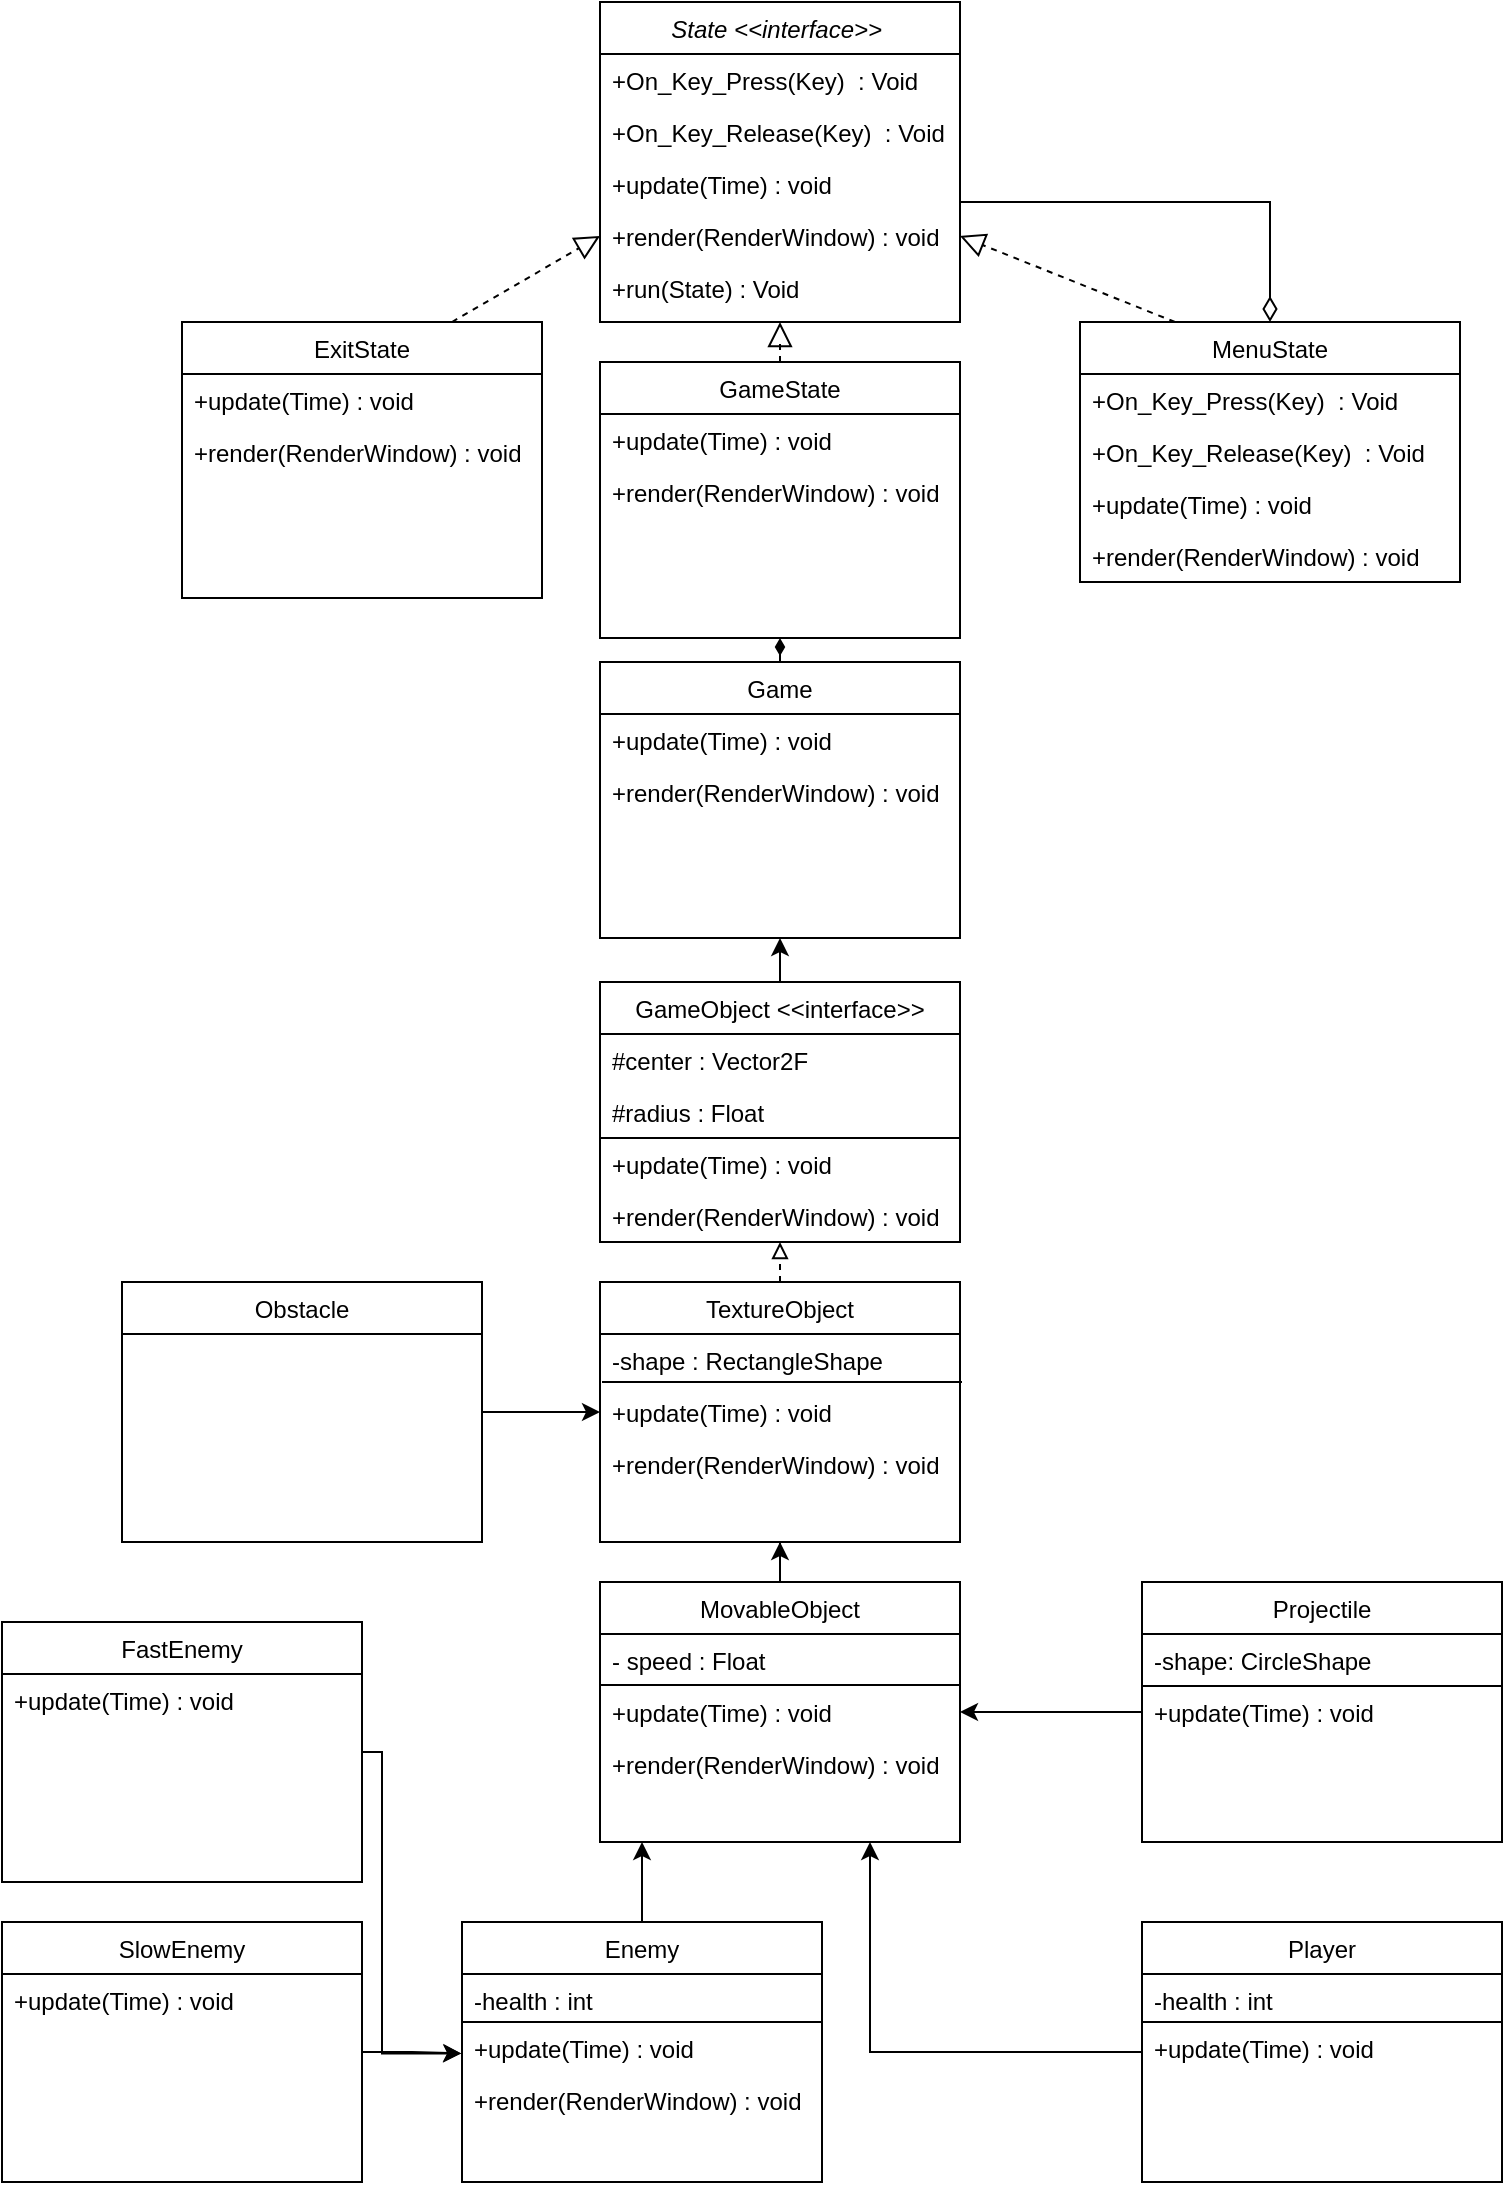 <mxfile version="20.6.0" type="google"><diagram id="C5RBs43oDa-KdzZeNtuy" name="Page-1"><mxGraphModel grid="1" page="1" gridSize="10" guides="1" tooltips="1" connect="1" arrows="1" fold="1" pageScale="1" pageWidth="827" pageHeight="1169" math="0" shadow="0"><root><mxCell id="WIyWlLk6GJQsqaUBKTNV-0"/><mxCell id="WIyWlLk6GJQsqaUBKTNV-1" parent="WIyWlLk6GJQsqaUBKTNV-0"/><mxCell id="4LvzNf4z9PomN2zUOOFV-25" value="State &lt;&lt;interface&gt;&gt; " style="swimlane;fontStyle=2;align=center;verticalAlign=top;childLayout=stackLayout;horizontal=1;startSize=26;horizontalStack=0;resizeParent=1;resizeLast=0;collapsible=1;marginBottom=0;rounded=0;shadow=0;strokeWidth=1;" vertex="1" parent="WIyWlLk6GJQsqaUBKTNV-1"><mxGeometry x="309" y="10" width="180" height="160" as="geometry"><mxRectangle x="230" y="140" width="160" height="26" as="alternateBounds"/></mxGeometry></mxCell><mxCell id="4LvzNf4z9PomN2zUOOFV-26" value="+On_Key_Press(Key)  : Void" style="text;align=left;verticalAlign=top;spacingLeft=4;spacingRight=4;overflow=hidden;rotatable=0;points=[[0,0.5],[1,0.5]];portConstraint=eastwest;" vertex="1" parent="4LvzNf4z9PomN2zUOOFV-25"><mxGeometry y="26" width="180" height="26" as="geometry"/></mxCell><mxCell id="4LvzNf4z9PomN2zUOOFV-27" value="+On_Key_Release(Key)  : Void" style="text;align=left;verticalAlign=top;spacingLeft=4;spacingRight=4;overflow=hidden;rotatable=0;points=[[0,0.5],[1,0.5]];portConstraint=eastwest;rounded=0;shadow=0;html=0;" vertex="1" parent="4LvzNf4z9PomN2zUOOFV-25"><mxGeometry y="52" width="180" height="26" as="geometry"/></mxCell><mxCell id="4LvzNf4z9PomN2zUOOFV-28" value="+update(Time) : void" style="text;align=left;verticalAlign=top;spacingLeft=4;spacingRight=4;overflow=hidden;rotatable=0;points=[[0,0.5],[1,0.5]];portConstraint=eastwest;rounded=0;shadow=0;html=0;" vertex="1" parent="4LvzNf4z9PomN2zUOOFV-25"><mxGeometry y="78" width="180" height="26" as="geometry"/></mxCell><mxCell id="4LvzNf4z9PomN2zUOOFV-29" value="+render(RenderWindow) : void" style="text;align=left;verticalAlign=top;spacingLeft=4;spacingRight=4;overflow=hidden;rotatable=0;points=[[0,0.5],[1,0.5]];portConstraint=eastwest;rounded=0;shadow=0;html=0;" vertex="1" parent="4LvzNf4z9PomN2zUOOFV-25"><mxGeometry y="104" width="180" height="26" as="geometry"/></mxCell><mxCell id="4LvzNf4z9PomN2zUOOFV-30" value="+run(State) : Void" style="text;align=left;verticalAlign=top;spacingLeft=4;spacingRight=4;overflow=hidden;rotatable=0;points=[[0,0.5],[1,0.5]];portConstraint=eastwest;rounded=0;shadow=0;html=0;" vertex="1" parent="4LvzNf4z9PomN2zUOOFV-25"><mxGeometry y="130" width="180" height="26" as="geometry"/></mxCell><mxCell id="4LvzNf4z9PomN2zUOOFV-31" value="GameState" style="swimlane;fontStyle=0;align=center;verticalAlign=top;childLayout=stackLayout;horizontal=1;startSize=26;horizontalStack=0;resizeParent=1;resizeLast=0;collapsible=1;marginBottom=0;rounded=0;shadow=0;strokeWidth=1;" vertex="1" parent="WIyWlLk6GJQsqaUBKTNV-1"><mxGeometry x="309" y="190" width="180" height="138" as="geometry"><mxRectangle x="130" y="380" width="160" height="26" as="alternateBounds"/></mxGeometry></mxCell><mxCell id="4LvzNf4z9PomN2zUOOFV-32" value="+update(Time) : void" style="text;align=left;verticalAlign=top;spacingLeft=4;spacingRight=4;overflow=hidden;rotatable=0;points=[[0,0.5],[1,0.5]];portConstraint=eastwest;rounded=0;shadow=0;html=0;" vertex="1" parent="4LvzNf4z9PomN2zUOOFV-31"><mxGeometry y="26" width="180" height="26" as="geometry"/></mxCell><mxCell id="4LvzNf4z9PomN2zUOOFV-33" value="+render(RenderWindow) : void" style="text;align=left;verticalAlign=top;spacingLeft=4;spacingRight=4;overflow=hidden;rotatable=0;points=[[0,0.5],[1,0.5]];portConstraint=eastwest;rounded=0;shadow=0;html=0;" vertex="1" parent="4LvzNf4z9PomN2zUOOFV-31"><mxGeometry y="52" width="180" height="26" as="geometry"/></mxCell><mxCell id="4LvzNf4z9PomN2zUOOFV-34" value="" style="endArrow=block;endSize=10;endFill=0;shadow=0;strokeWidth=1;rounded=0;edgeStyle=elbowEdgeStyle;elbow=vertical;dashed=1;" edge="1" parent="WIyWlLk6GJQsqaUBKTNV-1" source="4LvzNf4z9PomN2zUOOFV-31" target="4LvzNf4z9PomN2zUOOFV-25"><mxGeometry width="160" relative="1" as="geometry"><mxPoint x="269" y="360" as="sourcePoint"/><mxPoint x="229" y="203" as="targetPoint"/></mxGeometry></mxCell><mxCell id="4LvzNf4z9PomN2zUOOFV-35" value="MenuState" style="swimlane;fontStyle=0;align=center;verticalAlign=top;childLayout=stackLayout;horizontal=1;startSize=26;horizontalStack=0;resizeParent=1;resizeLast=0;collapsible=1;marginBottom=0;rounded=0;shadow=0;strokeWidth=1;" vertex="1" parent="WIyWlLk6GJQsqaUBKTNV-1"><mxGeometry x="549" y="170" width="190" height="130" as="geometry"><mxRectangle x="130" y="380" width="160" height="26" as="alternateBounds"/></mxGeometry></mxCell><mxCell id="4LvzNf4z9PomN2zUOOFV-36" value="+On_Key_Press(Key)  : Void" style="text;align=left;verticalAlign=top;spacingLeft=4;spacingRight=4;overflow=hidden;rotatable=0;points=[[0,0.5],[1,0.5]];portConstraint=eastwest;" vertex="1" parent="4LvzNf4z9PomN2zUOOFV-35"><mxGeometry y="26" width="190" height="26" as="geometry"/></mxCell><mxCell id="4LvzNf4z9PomN2zUOOFV-37" value="+On_Key_Release(Key)  : Void" style="text;align=left;verticalAlign=top;spacingLeft=4;spacingRight=4;overflow=hidden;rotatable=0;points=[[0,0.5],[1,0.5]];portConstraint=eastwest;rounded=0;shadow=0;html=0;" vertex="1" parent="4LvzNf4z9PomN2zUOOFV-35"><mxGeometry y="52" width="190" height="26" as="geometry"/></mxCell><mxCell id="4LvzNf4z9PomN2zUOOFV-38" value="+update(Time) : void" style="text;align=left;verticalAlign=top;spacingLeft=4;spacingRight=4;overflow=hidden;rotatable=0;points=[[0,0.5],[1,0.5]];portConstraint=eastwest;rounded=0;shadow=0;html=0;" vertex="1" parent="4LvzNf4z9PomN2zUOOFV-35"><mxGeometry y="78" width="190" height="26" as="geometry"/></mxCell><mxCell id="4LvzNf4z9PomN2zUOOFV-39" value="+render(RenderWindow) : void" style="text;align=left;verticalAlign=top;spacingLeft=4;spacingRight=4;overflow=hidden;rotatable=0;points=[[0,0.5],[1,0.5]];portConstraint=eastwest;rounded=0;shadow=0;html=0;" vertex="1" parent="4LvzNf4z9PomN2zUOOFV-35"><mxGeometry y="104" width="190" height="26" as="geometry"/></mxCell><mxCell id="4LvzNf4z9PomN2zUOOFV-40" value="" style="endArrow=diamondThin;endSize=10;endFill=0;shadow=0;strokeWidth=1;rounded=0;edgeStyle=elbowEdgeStyle;elbow=vertical;entryX=0.5;entryY=0;entryDx=0;entryDy=0;exitX=1;exitY=0.5;exitDx=0;exitDy=0;" edge="1" parent="WIyWlLk6GJQsqaUBKTNV-1" source="4LvzNf4z9PomN2zUOOFV-28" target="4LvzNf4z9PomN2zUOOFV-35"><mxGeometry width="160" relative="1" as="geometry"><mxPoint x="519" y="90" as="sourcePoint"/><mxPoint x="649" y="220" as="targetPoint"/><Array as="points"><mxPoint x="589" y="110"/><mxPoint x="644" y="90"/><mxPoint x="684" y="110"/></Array></mxGeometry></mxCell><mxCell id="4LvzNf4z9PomN2zUOOFV-41" value="" style="endArrow=block;endSize=10;endFill=0;shadow=0;strokeWidth=1;rounded=0;elbow=vertical;dashed=1;exitX=0.25;exitY=0;exitDx=0;exitDy=0;entryX=1;entryY=0.5;entryDx=0;entryDy=0;" edge="1" parent="WIyWlLk6GJQsqaUBKTNV-1" source="4LvzNf4z9PomN2zUOOFV-35" target="4LvzNf4z9PomN2zUOOFV-29"><mxGeometry width="160" relative="1" as="geometry"><mxPoint x="579" y="190" as="sourcePoint"/><mxPoint x="579" y="140" as="targetPoint"/></mxGeometry></mxCell><mxCell id="4LvzNf4z9PomN2zUOOFV-42" value="ExitState" style="swimlane;fontStyle=0;align=center;verticalAlign=top;childLayout=stackLayout;horizontal=1;startSize=26;horizontalStack=0;resizeParent=1;resizeLast=0;collapsible=1;marginBottom=0;rounded=0;shadow=0;strokeWidth=1;" vertex="1" parent="WIyWlLk6GJQsqaUBKTNV-1"><mxGeometry x="100" y="170" width="180" height="138" as="geometry"><mxRectangle x="130" y="380" width="160" height="26" as="alternateBounds"/></mxGeometry></mxCell><mxCell id="4LvzNf4z9PomN2zUOOFV-43" value="+update(Time) : void" style="text;align=left;verticalAlign=top;spacingLeft=4;spacingRight=4;overflow=hidden;rotatable=0;points=[[0,0.5],[1,0.5]];portConstraint=eastwest;rounded=0;shadow=0;html=0;" vertex="1" parent="4LvzNf4z9PomN2zUOOFV-42"><mxGeometry y="26" width="180" height="26" as="geometry"/></mxCell><mxCell id="4LvzNf4z9PomN2zUOOFV-44" value="+render(RenderWindow) : void" style="text;align=left;verticalAlign=top;spacingLeft=4;spacingRight=4;overflow=hidden;rotatable=0;points=[[0,0.5],[1,0.5]];portConstraint=eastwest;rounded=0;shadow=0;html=0;" vertex="1" parent="4LvzNf4z9PomN2zUOOFV-42"><mxGeometry y="52" width="180" height="26" as="geometry"/></mxCell><mxCell id="4LvzNf4z9PomN2zUOOFV-45" value="" style="endArrow=block;endSize=10;endFill=0;shadow=0;strokeWidth=1;rounded=0;elbow=vertical;dashed=1;exitX=0.75;exitY=0;exitDx=0;exitDy=0;entryX=0;entryY=0.5;entryDx=0;entryDy=0;" edge="1" parent="WIyWlLk6GJQsqaUBKTNV-1" source="4LvzNf4z9PomN2zUOOFV-42" target="4LvzNf4z9PomN2zUOOFV-29"><mxGeometry width="160" relative="1" as="geometry"><mxPoint x="249" y="203" as="sourcePoint"/><mxPoint x="101.5" y="110" as="targetPoint"/></mxGeometry></mxCell><mxCell id="4LvzNf4z9PomN2zUOOFV-46" value="" style="edgeStyle=none;rounded=0;orthogonalLoop=1;jettySize=auto;html=1;endArrow=diamondThin;endFill=1;entryX=0.5;entryY=1;entryDx=0;entryDy=0;" edge="1" parent="WIyWlLk6GJQsqaUBKTNV-1" source="4LvzNf4z9PomN2zUOOFV-47" target="4LvzNf4z9PomN2zUOOFV-31"><mxGeometry relative="1" as="geometry"><mxPoint x="399" y="370" as="targetPoint"/></mxGeometry></mxCell><mxCell id="4LvzNf4z9PomN2zUOOFV-47" value="Game" style="swimlane;fontStyle=0;align=center;verticalAlign=top;childLayout=stackLayout;horizontal=1;startSize=26;horizontalStack=0;resizeParent=1;resizeLast=0;collapsible=1;marginBottom=0;rounded=0;shadow=0;strokeWidth=1;" vertex="1" parent="WIyWlLk6GJQsqaUBKTNV-1"><mxGeometry x="309" y="340" width="180" height="138" as="geometry"><mxRectangle x="130" y="380" width="160" height="26" as="alternateBounds"/></mxGeometry></mxCell><mxCell id="4LvzNf4z9PomN2zUOOFV-48" value="+update(Time) : void" style="text;align=left;verticalAlign=top;spacingLeft=4;spacingRight=4;overflow=hidden;rotatable=0;points=[[0,0.5],[1,0.5]];portConstraint=eastwest;rounded=0;shadow=0;html=0;" vertex="1" parent="4LvzNf4z9PomN2zUOOFV-47"><mxGeometry y="26" width="180" height="26" as="geometry"/></mxCell><mxCell id="4LvzNf4z9PomN2zUOOFV-49" value="+render(RenderWindow) : void" style="text;align=left;verticalAlign=top;spacingLeft=4;spacingRight=4;overflow=hidden;rotatable=0;points=[[0,0.5],[1,0.5]];portConstraint=eastwest;rounded=0;shadow=0;html=0;" vertex="1" parent="4LvzNf4z9PomN2zUOOFV-47"><mxGeometry y="52" width="180" height="26" as="geometry"/></mxCell><mxCell id="4LvzNf4z9PomN2zUOOFV-53" style="edgeStyle=orthogonalEdgeStyle;rounded=0;orthogonalLoop=1;jettySize=auto;html=1;entryX=0.5;entryY=1;entryDx=0;entryDy=0;" edge="1" parent="WIyWlLk6GJQsqaUBKTNV-1" source="4LvzNf4z9PomN2zUOOFV-50" target="4LvzNf4z9PomN2zUOOFV-47"><mxGeometry relative="1" as="geometry"/></mxCell><mxCell id="4LvzNf4z9PomN2zUOOFV-50" value="GameObject &lt;&lt;interface&gt;&gt;" style="swimlane;fontStyle=0;align=center;verticalAlign=top;childLayout=stackLayout;horizontal=1;startSize=26;horizontalStack=0;resizeParent=1;resizeLast=0;collapsible=1;marginBottom=0;rounded=0;shadow=0;strokeWidth=1;" vertex="1" parent="WIyWlLk6GJQsqaUBKTNV-1"><mxGeometry x="309" y="500" width="180" height="130" as="geometry"><mxRectangle x="130" y="380" width="160" height="26" as="alternateBounds"/></mxGeometry></mxCell><mxCell id="4LvzNf4z9PomN2zUOOFV-54" value="#center : Vector2F" style="text;align=left;verticalAlign=top;spacingLeft=4;spacingRight=4;overflow=hidden;rotatable=0;points=[[0,0.5],[1,0.5]];portConstraint=eastwest;rounded=0;shadow=0;html=0;" vertex="1" parent="4LvzNf4z9PomN2zUOOFV-50"><mxGeometry y="26" width="180" height="26" as="geometry"/></mxCell><mxCell id="4LvzNf4z9PomN2zUOOFV-55" value="#radius : Float" style="text;align=left;verticalAlign=top;spacingLeft=4;spacingRight=4;overflow=hidden;rotatable=0;points=[[0,0.5],[1,0.5]];portConstraint=eastwest;rounded=0;shadow=0;html=0;" vertex="1" parent="4LvzNf4z9PomN2zUOOFV-50"><mxGeometry y="52" width="180" height="26" as="geometry"/></mxCell><mxCell id="JvzwRF4ecs6pZQwx_NdR-12" value="" style="endArrow=none;html=1;rounded=0;" edge="1" parent="4LvzNf4z9PomN2zUOOFV-50"><mxGeometry width="50" height="50" relative="1" as="geometry"><mxPoint y="78" as="sourcePoint"/><mxPoint x="180" y="78" as="targetPoint"/></mxGeometry></mxCell><mxCell id="4LvzNf4z9PomN2zUOOFV-51" value="+update(Time) : void" style="text;align=left;verticalAlign=top;spacingLeft=4;spacingRight=4;overflow=hidden;rotatable=0;points=[[0,0.5],[1,0.5]];portConstraint=eastwest;rounded=0;shadow=0;html=0;" vertex="1" parent="4LvzNf4z9PomN2zUOOFV-50"><mxGeometry y="78" width="180" height="26" as="geometry"/></mxCell><mxCell id="4LvzNf4z9PomN2zUOOFV-52" value="+render(RenderWindow) : void" style="text;align=left;verticalAlign=top;spacingLeft=4;spacingRight=4;overflow=hidden;rotatable=0;points=[[0,0.5],[1,0.5]];portConstraint=eastwest;rounded=0;shadow=0;html=0;" vertex="1" parent="4LvzNf4z9PomN2zUOOFV-50"><mxGeometry y="104" width="180" height="26" as="geometry"/></mxCell><mxCell id="4LvzNf4z9PomN2zUOOFV-62" style="edgeStyle=orthogonalEdgeStyle;rounded=0;orthogonalLoop=1;jettySize=auto;html=1;dashed=1;endArrow=block;endFill=0;" edge="1" parent="WIyWlLk6GJQsqaUBKTNV-1" source="4LvzNf4z9PomN2zUOOFV-56"><mxGeometry relative="1" as="geometry"><mxPoint x="399" y="630" as="targetPoint"/></mxGeometry></mxCell><mxCell id="4LvzNf4z9PomN2zUOOFV-56" value="TextureObject" style="swimlane;fontStyle=0;align=center;verticalAlign=top;childLayout=stackLayout;horizontal=1;startSize=26;horizontalStack=0;resizeParent=1;resizeLast=0;collapsible=1;marginBottom=0;rounded=0;shadow=0;strokeWidth=1;" vertex="1" parent="WIyWlLk6GJQsqaUBKTNV-1"><mxGeometry x="309" y="650" width="180" height="130" as="geometry"><mxRectangle x="130" y="380" width="160" height="26" as="alternateBounds"/></mxGeometry></mxCell><mxCell id="4LvzNf4z9PomN2zUOOFV-61" value="-shape : RectangleShape" style="text;align=left;verticalAlign=top;spacingLeft=4;spacingRight=4;overflow=hidden;rotatable=0;points=[[0,0.5],[1,0.5]];portConstraint=eastwest;rounded=0;shadow=0;html=0;" vertex="1" parent="4LvzNf4z9PomN2zUOOFV-56"><mxGeometry y="26" width="180" height="26" as="geometry"/></mxCell><mxCell id="JvzwRF4ecs6pZQwx_NdR-6" value="" style="endArrow=none;html=1;rounded=0;" edge="1" parent="4LvzNf4z9PomN2zUOOFV-56"><mxGeometry width="50" height="50" relative="1" as="geometry"><mxPoint x="1" y="50" as="sourcePoint"/><mxPoint x="181" y="50" as="targetPoint"/></mxGeometry></mxCell><mxCell id="JvzwRF4ecs6pZQwx_NdR-22" value="+update(Time) : void" style="text;align=left;verticalAlign=top;spacingLeft=4;spacingRight=4;overflow=hidden;rotatable=0;points=[[0,0.5],[1,0.5]];portConstraint=eastwest;rounded=0;shadow=0;html=0;" vertex="1" parent="4LvzNf4z9PomN2zUOOFV-56"><mxGeometry y="52" width="180" height="26" as="geometry"/></mxCell><mxCell id="4LvzNf4z9PomN2zUOOFV-58" value="+render(RenderWindow) : void" style="text;align=left;verticalAlign=top;spacingLeft=4;spacingRight=4;overflow=hidden;rotatable=0;points=[[0,0.5],[1,0.5]];portConstraint=eastwest;rounded=0;shadow=0;html=0;" vertex="1" parent="4LvzNf4z9PomN2zUOOFV-56"><mxGeometry y="78" width="180" height="26" as="geometry"/></mxCell><mxCell id="4LvzNf4z9PomN2zUOOFV-68" style="edgeStyle=orthogonalEdgeStyle;rounded=0;orthogonalLoop=1;jettySize=auto;html=1;entryX=0.5;entryY=1;entryDx=0;entryDy=0;" edge="1" parent="WIyWlLk6GJQsqaUBKTNV-1" source="4LvzNf4z9PomN2zUOOFV-63" target="4LvzNf4z9PomN2zUOOFV-56"><mxGeometry relative="1" as="geometry"/></mxCell><mxCell id="4LvzNf4z9PomN2zUOOFV-63" value="MovableObject" style="swimlane;fontStyle=0;align=center;verticalAlign=top;childLayout=stackLayout;horizontal=1;startSize=26;horizontalStack=0;resizeParent=1;resizeLast=0;collapsible=1;marginBottom=0;rounded=0;shadow=0;strokeWidth=1;" vertex="1" parent="WIyWlLk6GJQsqaUBKTNV-1"><mxGeometry x="309" y="800" width="180" height="130" as="geometry"><mxRectangle x="130" y="380" width="160" height="26" as="alternateBounds"/></mxGeometry></mxCell><mxCell id="JvzwRF4ecs6pZQwx_NdR-8" value="- speed : Float" style="text;align=left;verticalAlign=top;spacingLeft=4;spacingRight=4;overflow=hidden;rotatable=0;points=[[0,0.5],[1,0.5]];portConstraint=eastwest;rounded=0;shadow=0;html=0;" vertex="1" parent="4LvzNf4z9PomN2zUOOFV-63"><mxGeometry y="26" width="180" height="26" as="geometry"/></mxCell><mxCell id="JvzwRF4ecs6pZQwx_NdR-13" value="" style="endArrow=none;html=1;rounded=0;" edge="1" parent="4LvzNf4z9PomN2zUOOFV-63"><mxGeometry width="50" height="50" relative="1" as="geometry"><mxPoint y="51.52" as="sourcePoint"/><mxPoint x="180" y="51.52" as="targetPoint"/></mxGeometry></mxCell><mxCell id="4LvzNf4z9PomN2zUOOFV-64" value="+update(Time) : void" style="text;align=left;verticalAlign=top;spacingLeft=4;spacingRight=4;overflow=hidden;rotatable=0;points=[[0,0.5],[1,0.5]];portConstraint=eastwest;rounded=0;shadow=0;html=0;" vertex="1" parent="4LvzNf4z9PomN2zUOOFV-63"><mxGeometry y="52" width="180" height="26" as="geometry"/></mxCell><mxCell id="4LvzNf4z9PomN2zUOOFV-65" value="+render(RenderWindow) : void" style="text;align=left;verticalAlign=top;spacingLeft=4;spacingRight=4;overflow=hidden;rotatable=0;points=[[0,0.5],[1,0.5]];portConstraint=eastwest;rounded=0;shadow=0;html=0;" vertex="1" parent="4LvzNf4z9PomN2zUOOFV-63"><mxGeometry y="78" width="180" height="26" as="geometry"/></mxCell><mxCell id="JvzwRF4ecs6pZQwx_NdR-28" style="edgeStyle=orthogonalEdgeStyle;rounded=0;orthogonalLoop=1;jettySize=auto;html=1;" edge="1" parent="WIyWlLk6GJQsqaUBKTNV-1" source="4LvzNf4z9PomN2zUOOFV-69"><mxGeometry relative="1" as="geometry"><mxPoint x="330" y="930" as="targetPoint"/></mxGeometry></mxCell><mxCell id="4LvzNf4z9PomN2zUOOFV-69" value="Enemy" style="swimlane;fontStyle=0;align=center;verticalAlign=top;childLayout=stackLayout;horizontal=1;startSize=26;horizontalStack=0;resizeParent=1;resizeLast=0;collapsible=1;marginBottom=0;rounded=0;shadow=0;strokeWidth=1;" vertex="1" parent="WIyWlLk6GJQsqaUBKTNV-1"><mxGeometry x="240" y="970" width="180" height="130" as="geometry"><mxRectangle x="210" y="1000" width="160" height="26" as="alternateBounds"/></mxGeometry></mxCell><mxCell id="JvzwRF4ecs6pZQwx_NdR-17" value="-health : int" style="text;align=left;verticalAlign=top;spacingLeft=4;spacingRight=4;overflow=hidden;rotatable=0;points=[[0,0.5],[1,0.5]];portConstraint=eastwest;rounded=0;shadow=0;html=0;" vertex="1" parent="4LvzNf4z9PomN2zUOOFV-69"><mxGeometry y="26" width="180" height="24" as="geometry"/></mxCell><mxCell id="JvzwRF4ecs6pZQwx_NdR-18" value="" style="endArrow=none;html=1;rounded=0;" edge="1" parent="4LvzNf4z9PomN2zUOOFV-69"><mxGeometry width="50" height="50" relative="1" as="geometry"><mxPoint y="50" as="sourcePoint"/><mxPoint x="180" y="50" as="targetPoint"/></mxGeometry></mxCell><mxCell id="4LvzNf4z9PomN2zUOOFV-70" value="+update(Time) : void" style="text;align=left;verticalAlign=top;spacingLeft=4;spacingRight=4;overflow=hidden;rotatable=0;points=[[0,0.5],[1,0.5]];portConstraint=eastwest;rounded=0;shadow=0;html=0;" vertex="1" parent="4LvzNf4z9PomN2zUOOFV-69"><mxGeometry y="50" width="180" height="26" as="geometry"/></mxCell><mxCell id="4LvzNf4z9PomN2zUOOFV-71" value="+render(RenderWindow) : void" style="text;align=left;verticalAlign=top;spacingLeft=4;spacingRight=4;overflow=hidden;rotatable=0;points=[[0,0.5],[1,0.5]];portConstraint=eastwest;rounded=0;shadow=0;html=0;" vertex="1" parent="4LvzNf4z9PomN2zUOOFV-69"><mxGeometry y="76" width="180" height="26" as="geometry"/></mxCell><mxCell id="JvzwRF4ecs6pZQwx_NdR-27" style="edgeStyle=orthogonalEdgeStyle;rounded=0;orthogonalLoop=1;jettySize=auto;html=1;entryX=0.75;entryY=1;entryDx=0;entryDy=0;" edge="1" parent="WIyWlLk6GJQsqaUBKTNV-1" source="4LvzNf4z9PomN2zUOOFV-73" target="4LvzNf4z9PomN2zUOOFV-63"><mxGeometry relative="1" as="geometry"/></mxCell><mxCell id="4LvzNf4z9PomN2zUOOFV-73" value="Player" style="swimlane;fontStyle=0;align=center;verticalAlign=top;childLayout=stackLayout;horizontal=1;startSize=26;horizontalStack=0;resizeParent=1;resizeLast=0;collapsible=1;marginBottom=0;rounded=0;shadow=0;strokeWidth=1;" vertex="1" parent="WIyWlLk6GJQsqaUBKTNV-1"><mxGeometry x="580" y="970" width="180" height="130" as="geometry"><mxRectangle x="130" y="380" width="160" height="26" as="alternateBounds"/></mxGeometry></mxCell><mxCell id="4LvzNf4z9PomN2zUOOFV-74" value="-health : int" style="text;align=left;verticalAlign=top;spacingLeft=4;spacingRight=4;overflow=hidden;rotatable=0;points=[[0,0.5],[1,0.5]];portConstraint=eastwest;rounded=0;shadow=0;html=0;" vertex="1" parent="4LvzNf4z9PomN2zUOOFV-73"><mxGeometry y="26" width="180" height="24" as="geometry"/></mxCell><mxCell id="JvzwRF4ecs6pZQwx_NdR-19" value="" style="endArrow=none;html=1;rounded=0;" edge="1" parent="4LvzNf4z9PomN2zUOOFV-73"><mxGeometry width="50" height="50" relative="1" as="geometry"><mxPoint y="50" as="sourcePoint"/><mxPoint x="180" y="50" as="targetPoint"/></mxGeometry></mxCell><mxCell id="JvzwRF4ecs6pZQwx_NdR-16" value="+update(Time) : void" style="text;align=left;verticalAlign=top;spacingLeft=4;spacingRight=4;overflow=hidden;rotatable=0;points=[[0,0.5],[1,0.5]];portConstraint=eastwest;rounded=0;shadow=0;html=0;" vertex="1" parent="4LvzNf4z9PomN2zUOOFV-73"><mxGeometry y="50" width="180" height="24" as="geometry"/></mxCell><mxCell id="4LvzNf4z9PomN2zUOOFV-77" value="Projectile" style="swimlane;fontStyle=0;align=center;verticalAlign=top;childLayout=stackLayout;horizontal=1;startSize=26;horizontalStack=0;resizeParent=1;resizeLast=0;collapsible=1;marginBottom=0;rounded=0;shadow=0;strokeWidth=1;" vertex="1" parent="WIyWlLk6GJQsqaUBKTNV-1"><mxGeometry x="580" y="800" width="180" height="130" as="geometry"><mxRectangle x="130" y="380" width="160" height="26" as="alternateBounds"/></mxGeometry></mxCell><mxCell id="4LvzNf4z9PomN2zUOOFV-80" value="-shape: CircleShape" style="text;align=left;verticalAlign=top;spacingLeft=4;spacingRight=4;overflow=hidden;rotatable=0;points=[[0,0.5],[1,0.5]];portConstraint=eastwest;rounded=0;shadow=0;html=0;" vertex="1" parent="4LvzNf4z9PomN2zUOOFV-77"><mxGeometry y="26" width="180" height="26" as="geometry"/></mxCell><mxCell id="JvzwRF4ecs6pZQwx_NdR-14" value="" style="endArrow=none;html=1;rounded=0;" edge="1" parent="4LvzNf4z9PomN2zUOOFV-77"><mxGeometry width="50" height="50" relative="1" as="geometry"><mxPoint y="52" as="sourcePoint"/><mxPoint x="180" y="52" as="targetPoint"/></mxGeometry></mxCell><mxCell id="4LvzNf4z9PomN2zUOOFV-78" value="+update(Time) : void" style="text;align=left;verticalAlign=top;spacingLeft=4;spacingRight=4;overflow=hidden;rotatable=0;points=[[0,0.5],[1,0.5]];portConstraint=eastwest;rounded=0;shadow=0;html=0;" vertex="1" parent="4LvzNf4z9PomN2zUOOFV-77"><mxGeometry y="52" width="180" height="26" as="geometry"/></mxCell><mxCell id="JvzwRF4ecs6pZQwx_NdR-32" style="edgeStyle=orthogonalEdgeStyle;rounded=0;orthogonalLoop=1;jettySize=auto;html=1;entryX=-0.002;entryY=0.604;entryDx=0;entryDy=0;entryPerimeter=0;" edge="1" parent="WIyWlLk6GJQsqaUBKTNV-1" source="4LvzNf4z9PomN2zUOOFV-81" target="4LvzNf4z9PomN2zUOOFV-70"><mxGeometry relative="1" as="geometry"><mxPoint x="240" y="1040" as="targetPoint"/><Array as="points"><mxPoint x="200" y="885"/><mxPoint x="200" y="1036"/></Array></mxGeometry></mxCell><mxCell id="4LvzNf4z9PomN2zUOOFV-81" value="FastEnemy" style="swimlane;fontStyle=0;align=center;verticalAlign=top;childLayout=stackLayout;horizontal=1;startSize=26;horizontalStack=0;resizeParent=1;resizeLast=0;collapsible=1;marginBottom=0;rounded=0;shadow=0;strokeWidth=1;" vertex="1" parent="WIyWlLk6GJQsqaUBKTNV-1"><mxGeometry x="10" y="820" width="180" height="130" as="geometry"><mxRectangle x="-30" y="850" width="160" height="26" as="alternateBounds"/></mxGeometry></mxCell><mxCell id="4LvzNf4z9PomN2zUOOFV-82" value="+update(Time) : void" style="text;align=left;verticalAlign=top;spacingLeft=4;spacingRight=4;overflow=hidden;rotatable=0;points=[[0,0.5],[1,0.5]];portConstraint=eastwest;rounded=0;shadow=0;html=0;" vertex="1" parent="4LvzNf4z9PomN2zUOOFV-81"><mxGeometry y="26" width="180" height="26" as="geometry"/></mxCell><mxCell id="JvzwRF4ecs6pZQwx_NdR-34" style="edgeStyle=orthogonalEdgeStyle;rounded=0;orthogonalLoop=1;jettySize=auto;html=1;entryX=-0.002;entryY=0.605;entryDx=0;entryDy=0;entryPerimeter=0;" edge="1" parent="WIyWlLk6GJQsqaUBKTNV-1" source="4LvzNf4z9PomN2zUOOFV-85" target="4LvzNf4z9PomN2zUOOFV-70"><mxGeometry relative="1" as="geometry"/></mxCell><mxCell id="4LvzNf4z9PomN2zUOOFV-85" value="SlowEnemy" style="swimlane;fontStyle=0;align=center;verticalAlign=top;childLayout=stackLayout;horizontal=1;startSize=26;horizontalStack=0;resizeParent=1;resizeLast=0;collapsible=1;marginBottom=0;rounded=0;shadow=0;strokeWidth=1;" vertex="1" parent="WIyWlLk6GJQsqaUBKTNV-1"><mxGeometry x="10" y="970" width="180" height="130" as="geometry"><mxRectangle x="130" y="380" width="160" height="26" as="alternateBounds"/></mxGeometry></mxCell><mxCell id="4LvzNf4z9PomN2zUOOFV-86" value="+update(Time) : void" style="text;align=left;verticalAlign=top;spacingLeft=4;spacingRight=4;overflow=hidden;rotatable=0;points=[[0,0.5],[1,0.5]];portConstraint=eastwest;rounded=0;shadow=0;html=0;" vertex="1" parent="4LvzNf4z9PomN2zUOOFV-85"><mxGeometry y="26" width="180" height="26" as="geometry"/></mxCell><mxCell id="JvzwRF4ecs6pZQwx_NdR-24" value="" style="edgeStyle=orthogonalEdgeStyle;rounded=0;orthogonalLoop=1;jettySize=auto;html=1;entryX=0;entryY=0.5;entryDx=0;entryDy=0;" edge="1" parent="WIyWlLk6GJQsqaUBKTNV-1" source="JvzwRF4ecs6pZQwx_NdR-1" target="JvzwRF4ecs6pZQwx_NdR-22"><mxGeometry relative="1" as="geometry"/></mxCell><mxCell id="JvzwRF4ecs6pZQwx_NdR-1" value="Obstacle" style="swimlane;fontStyle=0;align=center;verticalAlign=top;childLayout=stackLayout;horizontal=1;startSize=26;horizontalStack=0;resizeParent=1;resizeLast=0;collapsible=1;marginBottom=0;rounded=0;shadow=0;strokeWidth=1;" vertex="1" parent="WIyWlLk6GJQsqaUBKTNV-1"><mxGeometry x="70" y="650" width="180" height="130" as="geometry"><mxRectangle x="70" y="650" width="160" height="26" as="alternateBounds"/></mxGeometry></mxCell><mxCell id="JvzwRF4ecs6pZQwx_NdR-25" value="" style="edgeStyle=orthogonalEdgeStyle;rounded=0;orthogonalLoop=1;jettySize=auto;html=1;entryX=1;entryY=0.5;entryDx=0;entryDy=0;" edge="1" parent="WIyWlLk6GJQsqaUBKTNV-1" source="4LvzNf4z9PomN2zUOOFV-78" target="4LvzNf4z9PomN2zUOOFV-64"><mxGeometry relative="1" as="geometry"/></mxCell></root></mxGraphModel></diagram></mxfile>